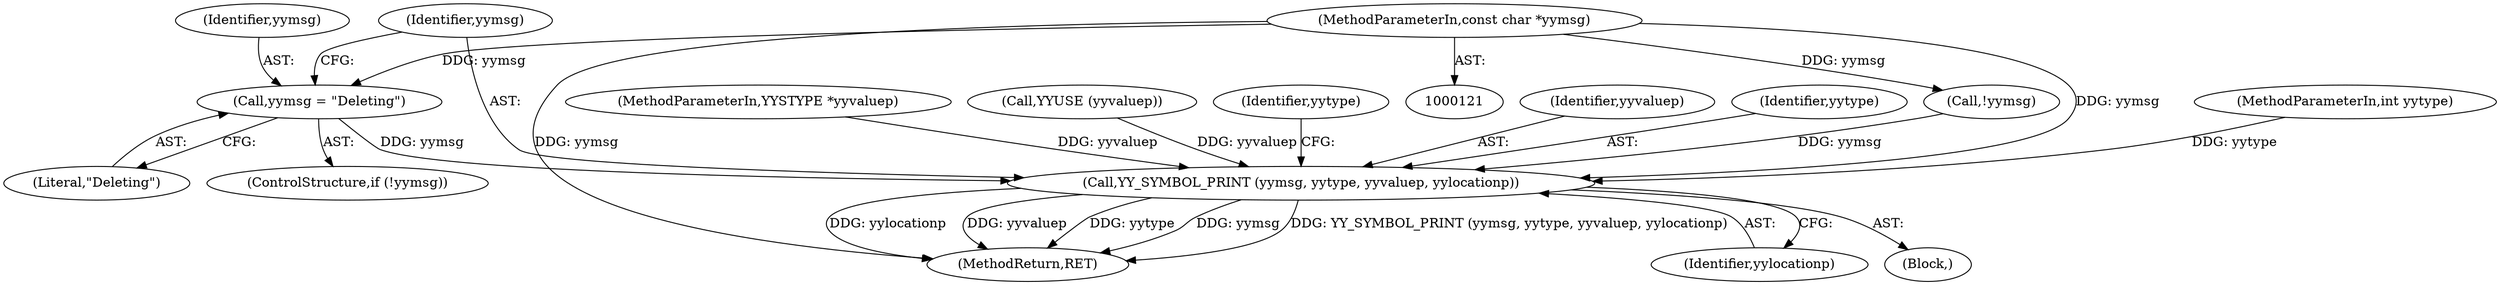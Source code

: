 digraph "0_yara_10e8bd3071677dd1fa76beeef4bc2fc427cea5e7@pointer" {
"1000137" [label="(Call,yymsg = \"Deleting\")"];
"1000122" [label="(MethodParameterIn,const char *yymsg)"];
"1000140" [label="(Call,YY_SYMBOL_PRINT (yymsg, yytype, yyvaluep, yylocationp))"];
"1000122" [label="(MethodParameterIn,const char *yymsg)"];
"1000134" [label="(ControlStructure,if (!yymsg))"];
"1000206" [label="(MethodReturn,RET)"];
"1000135" [label="(Call,!yymsg)"];
"1000138" [label="(Identifier,yymsg)"];
"1000123" [label="(MethodParameterIn,int yytype)"];
"1000124" [label="(MethodParameterIn,YYSTYPE *yyvaluep)"];
"1000139" [label="(Literal,\"Deleting\")"];
"1000128" [label="(Call,YYUSE (yyvaluep))"];
"1000146" [label="(Identifier,yytype)"];
"1000140" [label="(Call,YY_SYMBOL_PRINT (yymsg, yytype, yyvaluep, yylocationp))"];
"1000137" [label="(Call,yymsg = \"Deleting\")"];
"1000141" [label="(Identifier,yymsg)"];
"1000144" [label="(Identifier,yylocationp)"];
"1000143" [label="(Identifier,yyvaluep)"];
"1000142" [label="(Identifier,yytype)"];
"1000127" [label="(Block,)"];
"1000137" -> "1000134"  [label="AST: "];
"1000137" -> "1000139"  [label="CFG: "];
"1000138" -> "1000137"  [label="AST: "];
"1000139" -> "1000137"  [label="AST: "];
"1000141" -> "1000137"  [label="CFG: "];
"1000122" -> "1000137"  [label="DDG: yymsg"];
"1000137" -> "1000140"  [label="DDG: yymsg"];
"1000122" -> "1000121"  [label="AST: "];
"1000122" -> "1000206"  [label="DDG: yymsg"];
"1000122" -> "1000135"  [label="DDG: yymsg"];
"1000122" -> "1000140"  [label="DDG: yymsg"];
"1000140" -> "1000127"  [label="AST: "];
"1000140" -> "1000144"  [label="CFG: "];
"1000141" -> "1000140"  [label="AST: "];
"1000142" -> "1000140"  [label="AST: "];
"1000143" -> "1000140"  [label="AST: "];
"1000144" -> "1000140"  [label="AST: "];
"1000146" -> "1000140"  [label="CFG: "];
"1000140" -> "1000206"  [label="DDG: yytype"];
"1000140" -> "1000206"  [label="DDG: yymsg"];
"1000140" -> "1000206"  [label="DDG: YY_SYMBOL_PRINT (yymsg, yytype, yyvaluep, yylocationp)"];
"1000140" -> "1000206"  [label="DDG: yylocationp"];
"1000140" -> "1000206"  [label="DDG: yyvaluep"];
"1000135" -> "1000140"  [label="DDG: yymsg"];
"1000123" -> "1000140"  [label="DDG: yytype"];
"1000128" -> "1000140"  [label="DDG: yyvaluep"];
"1000124" -> "1000140"  [label="DDG: yyvaluep"];
}
